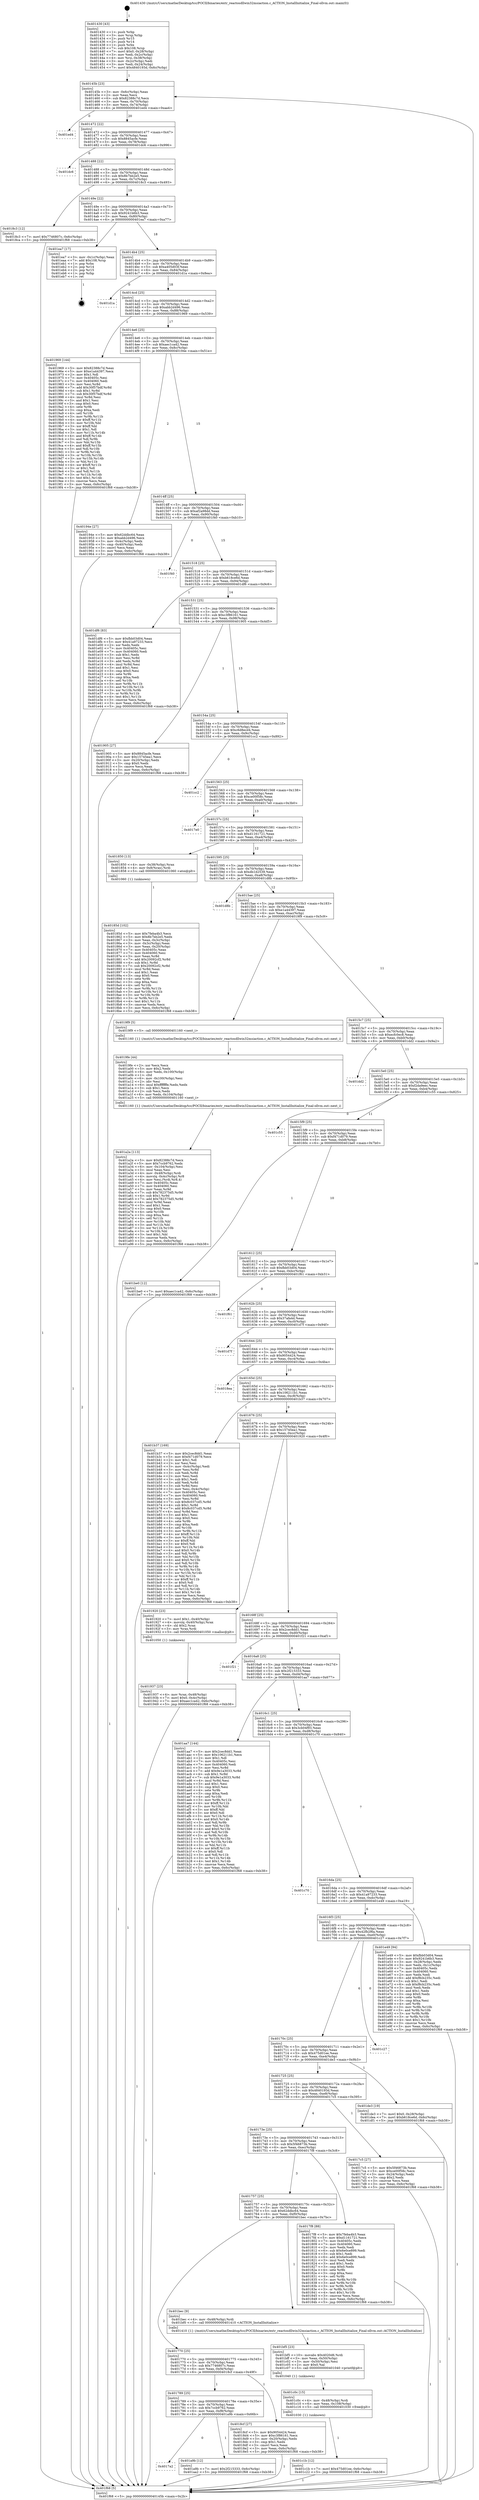 digraph "0x401430" {
  label = "0x401430 (/mnt/c/Users/mathe/Desktop/tcc/POCII/binaries/extr_reactosdllwin32msiaction.c_ACTION_InstallInitialize_Final-ollvm.out::main(0))"
  labelloc = "t"
  node[shape=record]

  Entry [label="",width=0.3,height=0.3,shape=circle,fillcolor=black,style=filled]
  "0x40145b" [label="{
     0x40145b [23]\l
     | [instrs]\l
     &nbsp;&nbsp;0x40145b \<+3\>: mov -0x6c(%rbp),%eax\l
     &nbsp;&nbsp;0x40145e \<+2\>: mov %eax,%ecx\l
     &nbsp;&nbsp;0x401460 \<+6\>: sub $0x82388c7d,%ecx\l
     &nbsp;&nbsp;0x401466 \<+3\>: mov %eax,-0x70(%rbp)\l
     &nbsp;&nbsp;0x401469 \<+3\>: mov %ecx,-0x74(%rbp)\l
     &nbsp;&nbsp;0x40146c \<+6\>: je 0000000000401ed4 \<main+0xaa4\>\l
  }"]
  "0x401ed4" [label="{
     0x401ed4\l
  }", style=dashed]
  "0x401472" [label="{
     0x401472 [22]\l
     | [instrs]\l
     &nbsp;&nbsp;0x401472 \<+5\>: jmp 0000000000401477 \<main+0x47\>\l
     &nbsp;&nbsp;0x401477 \<+3\>: mov -0x70(%rbp),%eax\l
     &nbsp;&nbsp;0x40147a \<+5\>: sub $0x8845acfe,%eax\l
     &nbsp;&nbsp;0x40147f \<+3\>: mov %eax,-0x78(%rbp)\l
     &nbsp;&nbsp;0x401482 \<+6\>: je 0000000000401dc6 \<main+0x996\>\l
  }"]
  Exit [label="",width=0.3,height=0.3,shape=circle,fillcolor=black,style=filled,peripheries=2]
  "0x401dc6" [label="{
     0x401dc6\l
  }", style=dashed]
  "0x401488" [label="{
     0x401488 [22]\l
     | [instrs]\l
     &nbsp;&nbsp;0x401488 \<+5\>: jmp 000000000040148d \<main+0x5d\>\l
     &nbsp;&nbsp;0x40148d \<+3\>: mov -0x70(%rbp),%eax\l
     &nbsp;&nbsp;0x401490 \<+5\>: sub $0x8b7bb2e5,%eax\l
     &nbsp;&nbsp;0x401495 \<+3\>: mov %eax,-0x7c(%rbp)\l
     &nbsp;&nbsp;0x401498 \<+6\>: je 00000000004018c3 \<main+0x493\>\l
  }"]
  "0x401c1b" [label="{
     0x401c1b [12]\l
     | [instrs]\l
     &nbsp;&nbsp;0x401c1b \<+7\>: movl $0x475d01ee,-0x6c(%rbp)\l
     &nbsp;&nbsp;0x401c22 \<+5\>: jmp 0000000000401f68 \<main+0xb38\>\l
  }"]
  "0x4018c3" [label="{
     0x4018c3 [12]\l
     | [instrs]\l
     &nbsp;&nbsp;0x4018c3 \<+7\>: movl $0x7746807c,-0x6c(%rbp)\l
     &nbsp;&nbsp;0x4018ca \<+5\>: jmp 0000000000401f68 \<main+0xb38\>\l
  }"]
  "0x40149e" [label="{
     0x40149e [22]\l
     | [instrs]\l
     &nbsp;&nbsp;0x40149e \<+5\>: jmp 00000000004014a3 \<main+0x73\>\l
     &nbsp;&nbsp;0x4014a3 \<+3\>: mov -0x70(%rbp),%eax\l
     &nbsp;&nbsp;0x4014a6 \<+5\>: sub $0x9241b6b3,%eax\l
     &nbsp;&nbsp;0x4014ab \<+3\>: mov %eax,-0x80(%rbp)\l
     &nbsp;&nbsp;0x4014ae \<+6\>: je 0000000000401ea7 \<main+0xa77\>\l
  }"]
  "0x401c0c" [label="{
     0x401c0c [15]\l
     | [instrs]\l
     &nbsp;&nbsp;0x401c0c \<+4\>: mov -0x48(%rbp),%rdi\l
     &nbsp;&nbsp;0x401c10 \<+6\>: mov %eax,-0x108(%rbp)\l
     &nbsp;&nbsp;0x401c16 \<+5\>: call 0000000000401030 \<free@plt\>\l
     | [calls]\l
     &nbsp;&nbsp;0x401030 \{1\} (unknown)\l
  }"]
  "0x401ea7" [label="{
     0x401ea7 [17]\l
     | [instrs]\l
     &nbsp;&nbsp;0x401ea7 \<+3\>: mov -0x1c(%rbp),%eax\l
     &nbsp;&nbsp;0x401eaa \<+7\>: add $0x108,%rsp\l
     &nbsp;&nbsp;0x401eb1 \<+1\>: pop %rbx\l
     &nbsp;&nbsp;0x401eb2 \<+2\>: pop %r14\l
     &nbsp;&nbsp;0x401eb4 \<+2\>: pop %r15\l
     &nbsp;&nbsp;0x401eb6 \<+1\>: pop %rbp\l
     &nbsp;&nbsp;0x401eb7 \<+1\>: ret\l
  }"]
  "0x4014b4" [label="{
     0x4014b4 [25]\l
     | [instrs]\l
     &nbsp;&nbsp;0x4014b4 \<+5\>: jmp 00000000004014b9 \<main+0x89\>\l
     &nbsp;&nbsp;0x4014b9 \<+3\>: mov -0x70(%rbp),%eax\l
     &nbsp;&nbsp;0x4014bc \<+5\>: sub $0xa405d03f,%eax\l
     &nbsp;&nbsp;0x4014c1 \<+6\>: mov %eax,-0x84(%rbp)\l
     &nbsp;&nbsp;0x4014c7 \<+6\>: je 0000000000401d1a \<main+0x8ea\>\l
  }"]
  "0x401bf5" [label="{
     0x401bf5 [23]\l
     | [instrs]\l
     &nbsp;&nbsp;0x401bf5 \<+10\>: movabs $0x4020d6,%rdi\l
     &nbsp;&nbsp;0x401bff \<+3\>: mov %eax,-0x50(%rbp)\l
     &nbsp;&nbsp;0x401c02 \<+3\>: mov -0x50(%rbp),%esi\l
     &nbsp;&nbsp;0x401c05 \<+2\>: mov $0x0,%al\l
     &nbsp;&nbsp;0x401c07 \<+5\>: call 0000000000401040 \<printf@plt\>\l
     | [calls]\l
     &nbsp;&nbsp;0x401040 \{1\} (unknown)\l
  }"]
  "0x401d1a" [label="{
     0x401d1a\l
  }", style=dashed]
  "0x4014cd" [label="{
     0x4014cd [25]\l
     | [instrs]\l
     &nbsp;&nbsp;0x4014cd \<+5\>: jmp 00000000004014d2 \<main+0xa2\>\l
     &nbsp;&nbsp;0x4014d2 \<+3\>: mov -0x70(%rbp),%eax\l
     &nbsp;&nbsp;0x4014d5 \<+5\>: sub $0xabb2d496,%eax\l
     &nbsp;&nbsp;0x4014da \<+6\>: mov %eax,-0x88(%rbp)\l
     &nbsp;&nbsp;0x4014e0 \<+6\>: je 0000000000401969 \<main+0x539\>\l
  }"]
  "0x4017a2" [label="{
     0x4017a2\l
  }", style=dashed]
  "0x401969" [label="{
     0x401969 [144]\l
     | [instrs]\l
     &nbsp;&nbsp;0x401969 \<+5\>: mov $0x82388c7d,%eax\l
     &nbsp;&nbsp;0x40196e \<+5\>: mov $0xe1a44397,%ecx\l
     &nbsp;&nbsp;0x401973 \<+2\>: mov $0x1,%dl\l
     &nbsp;&nbsp;0x401975 \<+7\>: mov 0x40405c,%esi\l
     &nbsp;&nbsp;0x40197c \<+7\>: mov 0x404060,%edi\l
     &nbsp;&nbsp;0x401983 \<+3\>: mov %esi,%r8d\l
     &nbsp;&nbsp;0x401986 \<+7\>: add $0x30f57bdf,%r8d\l
     &nbsp;&nbsp;0x40198d \<+4\>: sub $0x1,%r8d\l
     &nbsp;&nbsp;0x401991 \<+7\>: sub $0x30f57bdf,%r8d\l
     &nbsp;&nbsp;0x401998 \<+4\>: imul %r8d,%esi\l
     &nbsp;&nbsp;0x40199c \<+3\>: and $0x1,%esi\l
     &nbsp;&nbsp;0x40199f \<+3\>: cmp $0x0,%esi\l
     &nbsp;&nbsp;0x4019a2 \<+4\>: sete %r9b\l
     &nbsp;&nbsp;0x4019a6 \<+3\>: cmp $0xa,%edi\l
     &nbsp;&nbsp;0x4019a9 \<+4\>: setl %r10b\l
     &nbsp;&nbsp;0x4019ad \<+3\>: mov %r9b,%r11b\l
     &nbsp;&nbsp;0x4019b0 \<+4\>: xor $0xff,%r11b\l
     &nbsp;&nbsp;0x4019b4 \<+3\>: mov %r10b,%bl\l
     &nbsp;&nbsp;0x4019b7 \<+3\>: xor $0xff,%bl\l
     &nbsp;&nbsp;0x4019ba \<+3\>: xor $0x1,%dl\l
     &nbsp;&nbsp;0x4019bd \<+3\>: mov %r11b,%r14b\l
     &nbsp;&nbsp;0x4019c0 \<+4\>: and $0xff,%r14b\l
     &nbsp;&nbsp;0x4019c4 \<+3\>: and %dl,%r9b\l
     &nbsp;&nbsp;0x4019c7 \<+3\>: mov %bl,%r15b\l
     &nbsp;&nbsp;0x4019ca \<+4\>: and $0xff,%r15b\l
     &nbsp;&nbsp;0x4019ce \<+3\>: and %dl,%r10b\l
     &nbsp;&nbsp;0x4019d1 \<+3\>: or %r9b,%r14b\l
     &nbsp;&nbsp;0x4019d4 \<+3\>: or %r10b,%r15b\l
     &nbsp;&nbsp;0x4019d7 \<+3\>: xor %r15b,%r14b\l
     &nbsp;&nbsp;0x4019da \<+3\>: or %bl,%r11b\l
     &nbsp;&nbsp;0x4019dd \<+4\>: xor $0xff,%r11b\l
     &nbsp;&nbsp;0x4019e1 \<+3\>: or $0x1,%dl\l
     &nbsp;&nbsp;0x4019e4 \<+3\>: and %dl,%r11b\l
     &nbsp;&nbsp;0x4019e7 \<+3\>: or %r11b,%r14b\l
     &nbsp;&nbsp;0x4019ea \<+4\>: test $0x1,%r14b\l
     &nbsp;&nbsp;0x4019ee \<+3\>: cmovne %ecx,%eax\l
     &nbsp;&nbsp;0x4019f1 \<+3\>: mov %eax,-0x6c(%rbp)\l
     &nbsp;&nbsp;0x4019f4 \<+5\>: jmp 0000000000401f68 \<main+0xb38\>\l
  }"]
  "0x4014e6" [label="{
     0x4014e6 [25]\l
     | [instrs]\l
     &nbsp;&nbsp;0x4014e6 \<+5\>: jmp 00000000004014eb \<main+0xbb\>\l
     &nbsp;&nbsp;0x4014eb \<+3\>: mov -0x70(%rbp),%eax\l
     &nbsp;&nbsp;0x4014ee \<+5\>: sub $0xaec1ca42,%eax\l
     &nbsp;&nbsp;0x4014f3 \<+6\>: mov %eax,-0x8c(%rbp)\l
     &nbsp;&nbsp;0x4014f9 \<+6\>: je 000000000040194e \<main+0x51e\>\l
  }"]
  "0x401a9b" [label="{
     0x401a9b [12]\l
     | [instrs]\l
     &nbsp;&nbsp;0x401a9b \<+7\>: movl $0x2f215333,-0x6c(%rbp)\l
     &nbsp;&nbsp;0x401aa2 \<+5\>: jmp 0000000000401f68 \<main+0xb38\>\l
  }"]
  "0x40194e" [label="{
     0x40194e [27]\l
     | [instrs]\l
     &nbsp;&nbsp;0x40194e \<+5\>: mov $0x62ddbc64,%eax\l
     &nbsp;&nbsp;0x401953 \<+5\>: mov $0xabb2d496,%ecx\l
     &nbsp;&nbsp;0x401958 \<+3\>: mov -0x4c(%rbp),%edx\l
     &nbsp;&nbsp;0x40195b \<+3\>: cmp -0x40(%rbp),%edx\l
     &nbsp;&nbsp;0x40195e \<+3\>: cmovl %ecx,%eax\l
     &nbsp;&nbsp;0x401961 \<+3\>: mov %eax,-0x6c(%rbp)\l
     &nbsp;&nbsp;0x401964 \<+5\>: jmp 0000000000401f68 \<main+0xb38\>\l
  }"]
  "0x4014ff" [label="{
     0x4014ff [25]\l
     | [instrs]\l
     &nbsp;&nbsp;0x4014ff \<+5\>: jmp 0000000000401504 \<main+0xd4\>\l
     &nbsp;&nbsp;0x401504 \<+3\>: mov -0x70(%rbp),%eax\l
     &nbsp;&nbsp;0x401507 \<+5\>: sub $0xaf2a98dd,%eax\l
     &nbsp;&nbsp;0x40150c \<+6\>: mov %eax,-0x90(%rbp)\l
     &nbsp;&nbsp;0x401512 \<+6\>: je 0000000000401f40 \<main+0xb10\>\l
  }"]
  "0x401a2a" [label="{
     0x401a2a [113]\l
     | [instrs]\l
     &nbsp;&nbsp;0x401a2a \<+5\>: mov $0x82388c7d,%ecx\l
     &nbsp;&nbsp;0x401a2f \<+5\>: mov $0x7ccb9762,%edx\l
     &nbsp;&nbsp;0x401a34 \<+6\>: mov -0x104(%rbp),%esi\l
     &nbsp;&nbsp;0x401a3a \<+3\>: imul %eax,%esi\l
     &nbsp;&nbsp;0x401a3d \<+4\>: mov -0x48(%rbp),%rdi\l
     &nbsp;&nbsp;0x401a41 \<+4\>: movslq -0x4c(%rbp),%r8\l
     &nbsp;&nbsp;0x401a45 \<+4\>: mov %esi,(%rdi,%r8,4)\l
     &nbsp;&nbsp;0x401a49 \<+7\>: mov 0x40405c,%eax\l
     &nbsp;&nbsp;0x401a50 \<+7\>: mov 0x404060,%esi\l
     &nbsp;&nbsp;0x401a57 \<+3\>: mov %eax,%r9d\l
     &nbsp;&nbsp;0x401a5a \<+7\>: sub $0x782375d5,%r9d\l
     &nbsp;&nbsp;0x401a61 \<+4\>: sub $0x1,%r9d\l
     &nbsp;&nbsp;0x401a65 \<+7\>: add $0x782375d5,%r9d\l
     &nbsp;&nbsp;0x401a6c \<+4\>: imul %r9d,%eax\l
     &nbsp;&nbsp;0x401a70 \<+3\>: and $0x1,%eax\l
     &nbsp;&nbsp;0x401a73 \<+3\>: cmp $0x0,%eax\l
     &nbsp;&nbsp;0x401a76 \<+4\>: sete %r10b\l
     &nbsp;&nbsp;0x401a7a \<+3\>: cmp $0xa,%esi\l
     &nbsp;&nbsp;0x401a7d \<+4\>: setl %r11b\l
     &nbsp;&nbsp;0x401a81 \<+3\>: mov %r10b,%bl\l
     &nbsp;&nbsp;0x401a84 \<+3\>: and %r11b,%bl\l
     &nbsp;&nbsp;0x401a87 \<+3\>: xor %r11b,%r10b\l
     &nbsp;&nbsp;0x401a8a \<+3\>: or %r10b,%bl\l
     &nbsp;&nbsp;0x401a8d \<+3\>: test $0x1,%bl\l
     &nbsp;&nbsp;0x401a90 \<+3\>: cmovne %edx,%ecx\l
     &nbsp;&nbsp;0x401a93 \<+3\>: mov %ecx,-0x6c(%rbp)\l
     &nbsp;&nbsp;0x401a96 \<+5\>: jmp 0000000000401f68 \<main+0xb38\>\l
  }"]
  "0x401f40" [label="{
     0x401f40\l
  }", style=dashed]
  "0x401518" [label="{
     0x401518 [25]\l
     | [instrs]\l
     &nbsp;&nbsp;0x401518 \<+5\>: jmp 000000000040151d \<main+0xed\>\l
     &nbsp;&nbsp;0x40151d \<+3\>: mov -0x70(%rbp),%eax\l
     &nbsp;&nbsp;0x401520 \<+5\>: sub $0xb618ce6d,%eax\l
     &nbsp;&nbsp;0x401525 \<+6\>: mov %eax,-0x94(%rbp)\l
     &nbsp;&nbsp;0x40152b \<+6\>: je 0000000000401df6 \<main+0x9c6\>\l
  }"]
  "0x4019fe" [label="{
     0x4019fe [44]\l
     | [instrs]\l
     &nbsp;&nbsp;0x4019fe \<+2\>: xor %ecx,%ecx\l
     &nbsp;&nbsp;0x401a00 \<+5\>: mov $0x2,%edx\l
     &nbsp;&nbsp;0x401a05 \<+6\>: mov %edx,-0x100(%rbp)\l
     &nbsp;&nbsp;0x401a0b \<+1\>: cltd\l
     &nbsp;&nbsp;0x401a0c \<+6\>: mov -0x100(%rbp),%esi\l
     &nbsp;&nbsp;0x401a12 \<+2\>: idiv %esi\l
     &nbsp;&nbsp;0x401a14 \<+6\>: imul $0xfffffffe,%edx,%edx\l
     &nbsp;&nbsp;0x401a1a \<+3\>: sub $0x1,%ecx\l
     &nbsp;&nbsp;0x401a1d \<+2\>: sub %ecx,%edx\l
     &nbsp;&nbsp;0x401a1f \<+6\>: mov %edx,-0x104(%rbp)\l
     &nbsp;&nbsp;0x401a25 \<+5\>: call 0000000000401160 \<next_i\>\l
     | [calls]\l
     &nbsp;&nbsp;0x401160 \{1\} (/mnt/c/Users/mathe/Desktop/tcc/POCII/binaries/extr_reactosdllwin32msiaction.c_ACTION_InstallInitialize_Final-ollvm.out::next_i)\l
  }"]
  "0x401df6" [label="{
     0x401df6 [83]\l
     | [instrs]\l
     &nbsp;&nbsp;0x401df6 \<+5\>: mov $0xfbb03d04,%eax\l
     &nbsp;&nbsp;0x401dfb \<+5\>: mov $0x41a97233,%ecx\l
     &nbsp;&nbsp;0x401e00 \<+2\>: xor %edx,%edx\l
     &nbsp;&nbsp;0x401e02 \<+7\>: mov 0x40405c,%esi\l
     &nbsp;&nbsp;0x401e09 \<+7\>: mov 0x404060,%edi\l
     &nbsp;&nbsp;0x401e10 \<+3\>: sub $0x1,%edx\l
     &nbsp;&nbsp;0x401e13 \<+3\>: mov %esi,%r8d\l
     &nbsp;&nbsp;0x401e16 \<+3\>: add %edx,%r8d\l
     &nbsp;&nbsp;0x401e19 \<+4\>: imul %r8d,%esi\l
     &nbsp;&nbsp;0x401e1d \<+3\>: and $0x1,%esi\l
     &nbsp;&nbsp;0x401e20 \<+3\>: cmp $0x0,%esi\l
     &nbsp;&nbsp;0x401e23 \<+4\>: sete %r9b\l
     &nbsp;&nbsp;0x401e27 \<+3\>: cmp $0xa,%edi\l
     &nbsp;&nbsp;0x401e2a \<+4\>: setl %r10b\l
     &nbsp;&nbsp;0x401e2e \<+3\>: mov %r9b,%r11b\l
     &nbsp;&nbsp;0x401e31 \<+3\>: and %r10b,%r11b\l
     &nbsp;&nbsp;0x401e34 \<+3\>: xor %r10b,%r9b\l
     &nbsp;&nbsp;0x401e37 \<+3\>: or %r9b,%r11b\l
     &nbsp;&nbsp;0x401e3a \<+4\>: test $0x1,%r11b\l
     &nbsp;&nbsp;0x401e3e \<+3\>: cmovne %ecx,%eax\l
     &nbsp;&nbsp;0x401e41 \<+3\>: mov %eax,-0x6c(%rbp)\l
     &nbsp;&nbsp;0x401e44 \<+5\>: jmp 0000000000401f68 \<main+0xb38\>\l
  }"]
  "0x401531" [label="{
     0x401531 [25]\l
     | [instrs]\l
     &nbsp;&nbsp;0x401531 \<+5\>: jmp 0000000000401536 \<main+0x106\>\l
     &nbsp;&nbsp;0x401536 \<+3\>: mov -0x70(%rbp),%eax\l
     &nbsp;&nbsp;0x401539 \<+5\>: sub $0xc3f86161,%eax\l
     &nbsp;&nbsp;0x40153e \<+6\>: mov %eax,-0x98(%rbp)\l
     &nbsp;&nbsp;0x401544 \<+6\>: je 0000000000401905 \<main+0x4d5\>\l
  }"]
  "0x401937" [label="{
     0x401937 [23]\l
     | [instrs]\l
     &nbsp;&nbsp;0x401937 \<+4\>: mov %rax,-0x48(%rbp)\l
     &nbsp;&nbsp;0x40193b \<+7\>: movl $0x0,-0x4c(%rbp)\l
     &nbsp;&nbsp;0x401942 \<+7\>: movl $0xaec1ca42,-0x6c(%rbp)\l
     &nbsp;&nbsp;0x401949 \<+5\>: jmp 0000000000401f68 \<main+0xb38\>\l
  }"]
  "0x401905" [label="{
     0x401905 [27]\l
     | [instrs]\l
     &nbsp;&nbsp;0x401905 \<+5\>: mov $0x8845acfe,%eax\l
     &nbsp;&nbsp;0x40190a \<+5\>: mov $0x15745ea1,%ecx\l
     &nbsp;&nbsp;0x40190f \<+3\>: mov -0x20(%rbp),%edx\l
     &nbsp;&nbsp;0x401912 \<+3\>: cmp $0x0,%edx\l
     &nbsp;&nbsp;0x401915 \<+3\>: cmove %ecx,%eax\l
     &nbsp;&nbsp;0x401918 \<+3\>: mov %eax,-0x6c(%rbp)\l
     &nbsp;&nbsp;0x40191b \<+5\>: jmp 0000000000401f68 \<main+0xb38\>\l
  }"]
  "0x40154a" [label="{
     0x40154a [25]\l
     | [instrs]\l
     &nbsp;&nbsp;0x40154a \<+5\>: jmp 000000000040154f \<main+0x11f\>\l
     &nbsp;&nbsp;0x40154f \<+3\>: mov -0x70(%rbp),%eax\l
     &nbsp;&nbsp;0x401552 \<+5\>: sub $0xc6d8ecd4,%eax\l
     &nbsp;&nbsp;0x401557 \<+6\>: mov %eax,-0x9c(%rbp)\l
     &nbsp;&nbsp;0x40155d \<+6\>: je 0000000000401cc2 \<main+0x892\>\l
  }"]
  "0x401789" [label="{
     0x401789 [25]\l
     | [instrs]\l
     &nbsp;&nbsp;0x401789 \<+5\>: jmp 000000000040178e \<main+0x35e\>\l
     &nbsp;&nbsp;0x40178e \<+3\>: mov -0x70(%rbp),%eax\l
     &nbsp;&nbsp;0x401791 \<+5\>: sub $0x7ccb9762,%eax\l
     &nbsp;&nbsp;0x401796 \<+6\>: mov %eax,-0xf8(%rbp)\l
     &nbsp;&nbsp;0x40179c \<+6\>: je 0000000000401a9b \<main+0x66b\>\l
  }"]
  "0x401cc2" [label="{
     0x401cc2\l
  }", style=dashed]
  "0x401563" [label="{
     0x401563 [25]\l
     | [instrs]\l
     &nbsp;&nbsp;0x401563 \<+5\>: jmp 0000000000401568 \<main+0x138\>\l
     &nbsp;&nbsp;0x401568 \<+3\>: mov -0x70(%rbp),%eax\l
     &nbsp;&nbsp;0x40156b \<+5\>: sub $0xce00f58c,%eax\l
     &nbsp;&nbsp;0x401570 \<+6\>: mov %eax,-0xa0(%rbp)\l
     &nbsp;&nbsp;0x401576 \<+6\>: je 00000000004017e0 \<main+0x3b0\>\l
  }"]
  "0x4018cf" [label="{
     0x4018cf [27]\l
     | [instrs]\l
     &nbsp;&nbsp;0x4018cf \<+5\>: mov $0x9054424,%eax\l
     &nbsp;&nbsp;0x4018d4 \<+5\>: mov $0xc3f86161,%ecx\l
     &nbsp;&nbsp;0x4018d9 \<+3\>: mov -0x20(%rbp),%edx\l
     &nbsp;&nbsp;0x4018dc \<+3\>: cmp $0x1,%edx\l
     &nbsp;&nbsp;0x4018df \<+3\>: cmovl %ecx,%eax\l
     &nbsp;&nbsp;0x4018e2 \<+3\>: mov %eax,-0x6c(%rbp)\l
     &nbsp;&nbsp;0x4018e5 \<+5\>: jmp 0000000000401f68 \<main+0xb38\>\l
  }"]
  "0x4017e0" [label="{
     0x4017e0\l
  }", style=dashed]
  "0x40157c" [label="{
     0x40157c [25]\l
     | [instrs]\l
     &nbsp;&nbsp;0x40157c \<+5\>: jmp 0000000000401581 \<main+0x151\>\l
     &nbsp;&nbsp;0x401581 \<+3\>: mov -0x70(%rbp),%eax\l
     &nbsp;&nbsp;0x401584 \<+5\>: sub $0xd1161721,%eax\l
     &nbsp;&nbsp;0x401589 \<+6\>: mov %eax,-0xa4(%rbp)\l
     &nbsp;&nbsp;0x40158f \<+6\>: je 0000000000401850 \<main+0x420\>\l
  }"]
  "0x401770" [label="{
     0x401770 [25]\l
     | [instrs]\l
     &nbsp;&nbsp;0x401770 \<+5\>: jmp 0000000000401775 \<main+0x345\>\l
     &nbsp;&nbsp;0x401775 \<+3\>: mov -0x70(%rbp),%eax\l
     &nbsp;&nbsp;0x401778 \<+5\>: sub $0x7746807c,%eax\l
     &nbsp;&nbsp;0x40177d \<+6\>: mov %eax,-0xf4(%rbp)\l
     &nbsp;&nbsp;0x401783 \<+6\>: je 00000000004018cf \<main+0x49f\>\l
  }"]
  "0x401850" [label="{
     0x401850 [13]\l
     | [instrs]\l
     &nbsp;&nbsp;0x401850 \<+4\>: mov -0x38(%rbp),%rax\l
     &nbsp;&nbsp;0x401854 \<+4\>: mov 0x8(%rax),%rdi\l
     &nbsp;&nbsp;0x401858 \<+5\>: call 0000000000401060 \<atoi@plt\>\l
     | [calls]\l
     &nbsp;&nbsp;0x401060 \{1\} (unknown)\l
  }"]
  "0x401595" [label="{
     0x401595 [25]\l
     | [instrs]\l
     &nbsp;&nbsp;0x401595 \<+5\>: jmp 000000000040159a \<main+0x16a\>\l
     &nbsp;&nbsp;0x40159a \<+3\>: mov -0x70(%rbp),%eax\l
     &nbsp;&nbsp;0x40159d \<+5\>: sub $0xdb1d2539,%eax\l
     &nbsp;&nbsp;0x4015a2 \<+6\>: mov %eax,-0xa8(%rbp)\l
     &nbsp;&nbsp;0x4015a8 \<+6\>: je 0000000000401d8b \<main+0x95b\>\l
  }"]
  "0x401bec" [label="{
     0x401bec [9]\l
     | [instrs]\l
     &nbsp;&nbsp;0x401bec \<+4\>: mov -0x48(%rbp),%rdi\l
     &nbsp;&nbsp;0x401bf0 \<+5\>: call 0000000000401410 \<ACTION_InstallInitialize\>\l
     | [calls]\l
     &nbsp;&nbsp;0x401410 \{1\} (/mnt/c/Users/mathe/Desktop/tcc/POCII/binaries/extr_reactosdllwin32msiaction.c_ACTION_InstallInitialize_Final-ollvm.out::ACTION_InstallInitialize)\l
  }"]
  "0x401d8b" [label="{
     0x401d8b\l
  }", style=dashed]
  "0x4015ae" [label="{
     0x4015ae [25]\l
     | [instrs]\l
     &nbsp;&nbsp;0x4015ae \<+5\>: jmp 00000000004015b3 \<main+0x183\>\l
     &nbsp;&nbsp;0x4015b3 \<+3\>: mov -0x70(%rbp),%eax\l
     &nbsp;&nbsp;0x4015b6 \<+5\>: sub $0xe1a44397,%eax\l
     &nbsp;&nbsp;0x4015bb \<+6\>: mov %eax,-0xac(%rbp)\l
     &nbsp;&nbsp;0x4015c1 \<+6\>: je 00000000004019f9 \<main+0x5c9\>\l
  }"]
  "0x40185d" [label="{
     0x40185d [102]\l
     | [instrs]\l
     &nbsp;&nbsp;0x40185d \<+5\>: mov $0x7feba4b3,%ecx\l
     &nbsp;&nbsp;0x401862 \<+5\>: mov $0x8b7bb2e5,%edx\l
     &nbsp;&nbsp;0x401867 \<+3\>: mov %eax,-0x3c(%rbp)\l
     &nbsp;&nbsp;0x40186a \<+3\>: mov -0x3c(%rbp),%eax\l
     &nbsp;&nbsp;0x40186d \<+3\>: mov %eax,-0x20(%rbp)\l
     &nbsp;&nbsp;0x401870 \<+7\>: mov 0x40405c,%eax\l
     &nbsp;&nbsp;0x401877 \<+7\>: mov 0x404060,%esi\l
     &nbsp;&nbsp;0x40187e \<+3\>: mov %eax,%r8d\l
     &nbsp;&nbsp;0x401881 \<+7\>: add $0x20092cf2,%r8d\l
     &nbsp;&nbsp;0x401888 \<+4\>: sub $0x1,%r8d\l
     &nbsp;&nbsp;0x40188c \<+7\>: sub $0x20092cf2,%r8d\l
     &nbsp;&nbsp;0x401893 \<+4\>: imul %r8d,%eax\l
     &nbsp;&nbsp;0x401897 \<+3\>: and $0x1,%eax\l
     &nbsp;&nbsp;0x40189a \<+3\>: cmp $0x0,%eax\l
     &nbsp;&nbsp;0x40189d \<+4\>: sete %r9b\l
     &nbsp;&nbsp;0x4018a1 \<+3\>: cmp $0xa,%esi\l
     &nbsp;&nbsp;0x4018a4 \<+4\>: setl %r10b\l
     &nbsp;&nbsp;0x4018a8 \<+3\>: mov %r9b,%r11b\l
     &nbsp;&nbsp;0x4018ab \<+3\>: and %r10b,%r11b\l
     &nbsp;&nbsp;0x4018ae \<+3\>: xor %r10b,%r9b\l
     &nbsp;&nbsp;0x4018b1 \<+3\>: or %r9b,%r11b\l
     &nbsp;&nbsp;0x4018b4 \<+4\>: test $0x1,%r11b\l
     &nbsp;&nbsp;0x4018b8 \<+3\>: cmovne %edx,%ecx\l
     &nbsp;&nbsp;0x4018bb \<+3\>: mov %ecx,-0x6c(%rbp)\l
     &nbsp;&nbsp;0x4018be \<+5\>: jmp 0000000000401f68 \<main+0xb38\>\l
  }"]
  "0x4019f9" [label="{
     0x4019f9 [5]\l
     | [instrs]\l
     &nbsp;&nbsp;0x4019f9 \<+5\>: call 0000000000401160 \<next_i\>\l
     | [calls]\l
     &nbsp;&nbsp;0x401160 \{1\} (/mnt/c/Users/mathe/Desktop/tcc/POCII/binaries/extr_reactosdllwin32msiaction.c_ACTION_InstallInitialize_Final-ollvm.out::next_i)\l
  }"]
  "0x4015c7" [label="{
     0x4015c7 [25]\l
     | [instrs]\l
     &nbsp;&nbsp;0x4015c7 \<+5\>: jmp 00000000004015cc \<main+0x19c\>\l
     &nbsp;&nbsp;0x4015cc \<+3\>: mov -0x70(%rbp),%eax\l
     &nbsp;&nbsp;0x4015cf \<+5\>: sub $0xecfc0ec8,%eax\l
     &nbsp;&nbsp;0x4015d4 \<+6\>: mov %eax,-0xb0(%rbp)\l
     &nbsp;&nbsp;0x4015da \<+6\>: je 0000000000401dd2 \<main+0x9a2\>\l
  }"]
  "0x401757" [label="{
     0x401757 [25]\l
     | [instrs]\l
     &nbsp;&nbsp;0x401757 \<+5\>: jmp 000000000040175c \<main+0x32c\>\l
     &nbsp;&nbsp;0x40175c \<+3\>: mov -0x70(%rbp),%eax\l
     &nbsp;&nbsp;0x40175f \<+5\>: sub $0x62ddbc64,%eax\l
     &nbsp;&nbsp;0x401764 \<+6\>: mov %eax,-0xf0(%rbp)\l
     &nbsp;&nbsp;0x40176a \<+6\>: je 0000000000401bec \<main+0x7bc\>\l
  }"]
  "0x401dd2" [label="{
     0x401dd2\l
  }", style=dashed]
  "0x4015e0" [label="{
     0x4015e0 [25]\l
     | [instrs]\l
     &nbsp;&nbsp;0x4015e0 \<+5\>: jmp 00000000004015e5 \<main+0x1b5\>\l
     &nbsp;&nbsp;0x4015e5 \<+3\>: mov -0x70(%rbp),%eax\l
     &nbsp;&nbsp;0x4015e8 \<+5\>: sub $0xf2da9eec,%eax\l
     &nbsp;&nbsp;0x4015ed \<+6\>: mov %eax,-0xb4(%rbp)\l
     &nbsp;&nbsp;0x4015f3 \<+6\>: je 0000000000401c55 \<main+0x825\>\l
  }"]
  "0x4017f8" [label="{
     0x4017f8 [88]\l
     | [instrs]\l
     &nbsp;&nbsp;0x4017f8 \<+5\>: mov $0x7feba4b3,%eax\l
     &nbsp;&nbsp;0x4017fd \<+5\>: mov $0xd1161721,%ecx\l
     &nbsp;&nbsp;0x401802 \<+7\>: mov 0x40405c,%edx\l
     &nbsp;&nbsp;0x401809 \<+7\>: mov 0x404060,%esi\l
     &nbsp;&nbsp;0x401810 \<+2\>: mov %edx,%edi\l
     &nbsp;&nbsp;0x401812 \<+6\>: sub $0x6e0ce899,%edi\l
     &nbsp;&nbsp;0x401818 \<+3\>: sub $0x1,%edi\l
     &nbsp;&nbsp;0x40181b \<+6\>: add $0x6e0ce899,%edi\l
     &nbsp;&nbsp;0x401821 \<+3\>: imul %edi,%edx\l
     &nbsp;&nbsp;0x401824 \<+3\>: and $0x1,%edx\l
     &nbsp;&nbsp;0x401827 \<+3\>: cmp $0x0,%edx\l
     &nbsp;&nbsp;0x40182a \<+4\>: sete %r8b\l
     &nbsp;&nbsp;0x40182e \<+3\>: cmp $0xa,%esi\l
     &nbsp;&nbsp;0x401831 \<+4\>: setl %r9b\l
     &nbsp;&nbsp;0x401835 \<+3\>: mov %r8b,%r10b\l
     &nbsp;&nbsp;0x401838 \<+3\>: and %r9b,%r10b\l
     &nbsp;&nbsp;0x40183b \<+3\>: xor %r9b,%r8b\l
     &nbsp;&nbsp;0x40183e \<+3\>: or %r8b,%r10b\l
     &nbsp;&nbsp;0x401841 \<+4\>: test $0x1,%r10b\l
     &nbsp;&nbsp;0x401845 \<+3\>: cmovne %ecx,%eax\l
     &nbsp;&nbsp;0x401848 \<+3\>: mov %eax,-0x6c(%rbp)\l
     &nbsp;&nbsp;0x40184b \<+5\>: jmp 0000000000401f68 \<main+0xb38\>\l
  }"]
  "0x401c55" [label="{
     0x401c55\l
  }", style=dashed]
  "0x4015f9" [label="{
     0x4015f9 [25]\l
     | [instrs]\l
     &nbsp;&nbsp;0x4015f9 \<+5\>: jmp 00000000004015fe \<main+0x1ce\>\l
     &nbsp;&nbsp;0x4015fe \<+3\>: mov -0x70(%rbp),%eax\l
     &nbsp;&nbsp;0x401601 \<+5\>: sub $0xf471d079,%eax\l
     &nbsp;&nbsp;0x401606 \<+6\>: mov %eax,-0xb8(%rbp)\l
     &nbsp;&nbsp;0x40160c \<+6\>: je 0000000000401be0 \<main+0x7b0\>\l
  }"]
  "0x401430" [label="{
     0x401430 [43]\l
     | [instrs]\l
     &nbsp;&nbsp;0x401430 \<+1\>: push %rbp\l
     &nbsp;&nbsp;0x401431 \<+3\>: mov %rsp,%rbp\l
     &nbsp;&nbsp;0x401434 \<+2\>: push %r15\l
     &nbsp;&nbsp;0x401436 \<+2\>: push %r14\l
     &nbsp;&nbsp;0x401438 \<+1\>: push %rbx\l
     &nbsp;&nbsp;0x401439 \<+7\>: sub $0x108,%rsp\l
     &nbsp;&nbsp;0x401440 \<+7\>: movl $0x0,-0x28(%rbp)\l
     &nbsp;&nbsp;0x401447 \<+3\>: mov %edi,-0x2c(%rbp)\l
     &nbsp;&nbsp;0x40144a \<+4\>: mov %rsi,-0x38(%rbp)\l
     &nbsp;&nbsp;0x40144e \<+3\>: mov -0x2c(%rbp),%edi\l
     &nbsp;&nbsp;0x401451 \<+3\>: mov %edi,-0x24(%rbp)\l
     &nbsp;&nbsp;0x401454 \<+7\>: movl $0x4840193d,-0x6c(%rbp)\l
  }"]
  "0x401be0" [label="{
     0x401be0 [12]\l
     | [instrs]\l
     &nbsp;&nbsp;0x401be0 \<+7\>: movl $0xaec1ca42,-0x6c(%rbp)\l
     &nbsp;&nbsp;0x401be7 \<+5\>: jmp 0000000000401f68 \<main+0xb38\>\l
  }"]
  "0x401612" [label="{
     0x401612 [25]\l
     | [instrs]\l
     &nbsp;&nbsp;0x401612 \<+5\>: jmp 0000000000401617 \<main+0x1e7\>\l
     &nbsp;&nbsp;0x401617 \<+3\>: mov -0x70(%rbp),%eax\l
     &nbsp;&nbsp;0x40161a \<+5\>: sub $0xfbb03d04,%eax\l
     &nbsp;&nbsp;0x40161f \<+6\>: mov %eax,-0xbc(%rbp)\l
     &nbsp;&nbsp;0x401625 \<+6\>: je 0000000000401f61 \<main+0xb31\>\l
  }"]
  "0x401f68" [label="{
     0x401f68 [5]\l
     | [instrs]\l
     &nbsp;&nbsp;0x401f68 \<+5\>: jmp 000000000040145b \<main+0x2b\>\l
  }"]
  "0x401f61" [label="{
     0x401f61\l
  }", style=dashed]
  "0x40162b" [label="{
     0x40162b [25]\l
     | [instrs]\l
     &nbsp;&nbsp;0x40162b \<+5\>: jmp 0000000000401630 \<main+0x200\>\l
     &nbsp;&nbsp;0x401630 \<+3\>: mov -0x70(%rbp),%eax\l
     &nbsp;&nbsp;0x401633 \<+5\>: sub $0x37afa4d,%eax\l
     &nbsp;&nbsp;0x401638 \<+6\>: mov %eax,-0xc0(%rbp)\l
     &nbsp;&nbsp;0x40163e \<+6\>: je 0000000000401d7f \<main+0x94f\>\l
  }"]
  "0x40173e" [label="{
     0x40173e [25]\l
     | [instrs]\l
     &nbsp;&nbsp;0x40173e \<+5\>: jmp 0000000000401743 \<main+0x313\>\l
     &nbsp;&nbsp;0x401743 \<+3\>: mov -0x70(%rbp),%eax\l
     &nbsp;&nbsp;0x401746 \<+5\>: sub $0x5f46873b,%eax\l
     &nbsp;&nbsp;0x40174b \<+6\>: mov %eax,-0xec(%rbp)\l
     &nbsp;&nbsp;0x401751 \<+6\>: je 00000000004017f8 \<main+0x3c8\>\l
  }"]
  "0x401d7f" [label="{
     0x401d7f\l
  }", style=dashed]
  "0x401644" [label="{
     0x401644 [25]\l
     | [instrs]\l
     &nbsp;&nbsp;0x401644 \<+5\>: jmp 0000000000401649 \<main+0x219\>\l
     &nbsp;&nbsp;0x401649 \<+3\>: mov -0x70(%rbp),%eax\l
     &nbsp;&nbsp;0x40164c \<+5\>: sub $0x9054424,%eax\l
     &nbsp;&nbsp;0x401651 \<+6\>: mov %eax,-0xc4(%rbp)\l
     &nbsp;&nbsp;0x401657 \<+6\>: je 00000000004018ea \<main+0x4ba\>\l
  }"]
  "0x4017c5" [label="{
     0x4017c5 [27]\l
     | [instrs]\l
     &nbsp;&nbsp;0x4017c5 \<+5\>: mov $0x5f46873b,%eax\l
     &nbsp;&nbsp;0x4017ca \<+5\>: mov $0xce00f58c,%ecx\l
     &nbsp;&nbsp;0x4017cf \<+3\>: mov -0x24(%rbp),%edx\l
     &nbsp;&nbsp;0x4017d2 \<+3\>: cmp $0x2,%edx\l
     &nbsp;&nbsp;0x4017d5 \<+3\>: cmovne %ecx,%eax\l
     &nbsp;&nbsp;0x4017d8 \<+3\>: mov %eax,-0x6c(%rbp)\l
     &nbsp;&nbsp;0x4017db \<+5\>: jmp 0000000000401f68 \<main+0xb38\>\l
  }"]
  "0x4018ea" [label="{
     0x4018ea\l
  }", style=dashed]
  "0x40165d" [label="{
     0x40165d [25]\l
     | [instrs]\l
     &nbsp;&nbsp;0x40165d \<+5\>: jmp 0000000000401662 \<main+0x232\>\l
     &nbsp;&nbsp;0x401662 \<+3\>: mov -0x70(%rbp),%eax\l
     &nbsp;&nbsp;0x401665 \<+5\>: sub $0x106211b1,%eax\l
     &nbsp;&nbsp;0x40166a \<+6\>: mov %eax,-0xc8(%rbp)\l
     &nbsp;&nbsp;0x401670 \<+6\>: je 0000000000401b37 \<main+0x707\>\l
  }"]
  "0x401725" [label="{
     0x401725 [25]\l
     | [instrs]\l
     &nbsp;&nbsp;0x401725 \<+5\>: jmp 000000000040172a \<main+0x2fa\>\l
     &nbsp;&nbsp;0x40172a \<+3\>: mov -0x70(%rbp),%eax\l
     &nbsp;&nbsp;0x40172d \<+5\>: sub $0x4840193d,%eax\l
     &nbsp;&nbsp;0x401732 \<+6\>: mov %eax,-0xe8(%rbp)\l
     &nbsp;&nbsp;0x401738 \<+6\>: je 00000000004017c5 \<main+0x395\>\l
  }"]
  "0x401b37" [label="{
     0x401b37 [169]\l
     | [instrs]\l
     &nbsp;&nbsp;0x401b37 \<+5\>: mov $0x2cec8dd1,%eax\l
     &nbsp;&nbsp;0x401b3c \<+5\>: mov $0xf471d079,%ecx\l
     &nbsp;&nbsp;0x401b41 \<+2\>: mov $0x1,%dl\l
     &nbsp;&nbsp;0x401b43 \<+2\>: xor %esi,%esi\l
     &nbsp;&nbsp;0x401b45 \<+3\>: mov -0x4c(%rbp),%edi\l
     &nbsp;&nbsp;0x401b48 \<+3\>: mov %esi,%r8d\l
     &nbsp;&nbsp;0x401b4b \<+3\>: sub %edi,%r8d\l
     &nbsp;&nbsp;0x401b4e \<+2\>: mov %esi,%edi\l
     &nbsp;&nbsp;0x401b50 \<+3\>: sub $0x1,%edi\l
     &nbsp;&nbsp;0x401b53 \<+3\>: add %edi,%r8d\l
     &nbsp;&nbsp;0x401b56 \<+3\>: sub %r8d,%esi\l
     &nbsp;&nbsp;0x401b59 \<+3\>: mov %esi,-0x4c(%rbp)\l
     &nbsp;&nbsp;0x401b5c \<+7\>: mov 0x40405c,%esi\l
     &nbsp;&nbsp;0x401b63 \<+7\>: mov 0x404060,%edi\l
     &nbsp;&nbsp;0x401b6a \<+3\>: mov %esi,%r8d\l
     &nbsp;&nbsp;0x401b6d \<+7\>: sub $0x8c037cd5,%r8d\l
     &nbsp;&nbsp;0x401b74 \<+4\>: sub $0x1,%r8d\l
     &nbsp;&nbsp;0x401b78 \<+7\>: add $0x8c037cd5,%r8d\l
     &nbsp;&nbsp;0x401b7f \<+4\>: imul %r8d,%esi\l
     &nbsp;&nbsp;0x401b83 \<+3\>: and $0x1,%esi\l
     &nbsp;&nbsp;0x401b86 \<+3\>: cmp $0x0,%esi\l
     &nbsp;&nbsp;0x401b89 \<+4\>: sete %r9b\l
     &nbsp;&nbsp;0x401b8d \<+3\>: cmp $0xa,%edi\l
     &nbsp;&nbsp;0x401b90 \<+4\>: setl %r10b\l
     &nbsp;&nbsp;0x401b94 \<+3\>: mov %r9b,%r11b\l
     &nbsp;&nbsp;0x401b97 \<+4\>: xor $0xff,%r11b\l
     &nbsp;&nbsp;0x401b9b \<+3\>: mov %r10b,%bl\l
     &nbsp;&nbsp;0x401b9e \<+3\>: xor $0xff,%bl\l
     &nbsp;&nbsp;0x401ba1 \<+3\>: xor $0x0,%dl\l
     &nbsp;&nbsp;0x401ba4 \<+3\>: mov %r11b,%r14b\l
     &nbsp;&nbsp;0x401ba7 \<+4\>: and $0x0,%r14b\l
     &nbsp;&nbsp;0x401bab \<+3\>: and %dl,%r9b\l
     &nbsp;&nbsp;0x401bae \<+3\>: mov %bl,%r15b\l
     &nbsp;&nbsp;0x401bb1 \<+4\>: and $0x0,%r15b\l
     &nbsp;&nbsp;0x401bb5 \<+3\>: and %dl,%r10b\l
     &nbsp;&nbsp;0x401bb8 \<+3\>: or %r9b,%r14b\l
     &nbsp;&nbsp;0x401bbb \<+3\>: or %r10b,%r15b\l
     &nbsp;&nbsp;0x401bbe \<+3\>: xor %r15b,%r14b\l
     &nbsp;&nbsp;0x401bc1 \<+3\>: or %bl,%r11b\l
     &nbsp;&nbsp;0x401bc4 \<+4\>: xor $0xff,%r11b\l
     &nbsp;&nbsp;0x401bc8 \<+3\>: or $0x0,%dl\l
     &nbsp;&nbsp;0x401bcb \<+3\>: and %dl,%r11b\l
     &nbsp;&nbsp;0x401bce \<+3\>: or %r11b,%r14b\l
     &nbsp;&nbsp;0x401bd1 \<+4\>: test $0x1,%r14b\l
     &nbsp;&nbsp;0x401bd5 \<+3\>: cmovne %ecx,%eax\l
     &nbsp;&nbsp;0x401bd8 \<+3\>: mov %eax,-0x6c(%rbp)\l
     &nbsp;&nbsp;0x401bdb \<+5\>: jmp 0000000000401f68 \<main+0xb38\>\l
  }"]
  "0x401676" [label="{
     0x401676 [25]\l
     | [instrs]\l
     &nbsp;&nbsp;0x401676 \<+5\>: jmp 000000000040167b \<main+0x24b\>\l
     &nbsp;&nbsp;0x40167b \<+3\>: mov -0x70(%rbp),%eax\l
     &nbsp;&nbsp;0x40167e \<+5\>: sub $0x15745ea1,%eax\l
     &nbsp;&nbsp;0x401683 \<+6\>: mov %eax,-0xcc(%rbp)\l
     &nbsp;&nbsp;0x401689 \<+6\>: je 0000000000401920 \<main+0x4f0\>\l
  }"]
  "0x401de3" [label="{
     0x401de3 [19]\l
     | [instrs]\l
     &nbsp;&nbsp;0x401de3 \<+7\>: movl $0x0,-0x28(%rbp)\l
     &nbsp;&nbsp;0x401dea \<+7\>: movl $0xb618ce6d,-0x6c(%rbp)\l
     &nbsp;&nbsp;0x401df1 \<+5\>: jmp 0000000000401f68 \<main+0xb38\>\l
  }"]
  "0x401920" [label="{
     0x401920 [23]\l
     | [instrs]\l
     &nbsp;&nbsp;0x401920 \<+7\>: movl $0x1,-0x40(%rbp)\l
     &nbsp;&nbsp;0x401927 \<+4\>: movslq -0x40(%rbp),%rax\l
     &nbsp;&nbsp;0x40192b \<+4\>: shl $0x2,%rax\l
     &nbsp;&nbsp;0x40192f \<+3\>: mov %rax,%rdi\l
     &nbsp;&nbsp;0x401932 \<+5\>: call 0000000000401050 \<malloc@plt\>\l
     | [calls]\l
     &nbsp;&nbsp;0x401050 \{1\} (unknown)\l
  }"]
  "0x40168f" [label="{
     0x40168f [25]\l
     | [instrs]\l
     &nbsp;&nbsp;0x40168f \<+5\>: jmp 0000000000401694 \<main+0x264\>\l
     &nbsp;&nbsp;0x401694 \<+3\>: mov -0x70(%rbp),%eax\l
     &nbsp;&nbsp;0x401697 \<+5\>: sub $0x2cec8dd1,%eax\l
     &nbsp;&nbsp;0x40169c \<+6\>: mov %eax,-0xd0(%rbp)\l
     &nbsp;&nbsp;0x4016a2 \<+6\>: je 0000000000401f21 \<main+0xaf1\>\l
  }"]
  "0x40170c" [label="{
     0x40170c [25]\l
     | [instrs]\l
     &nbsp;&nbsp;0x40170c \<+5\>: jmp 0000000000401711 \<main+0x2e1\>\l
     &nbsp;&nbsp;0x401711 \<+3\>: mov -0x70(%rbp),%eax\l
     &nbsp;&nbsp;0x401714 \<+5\>: sub $0x475d01ee,%eax\l
     &nbsp;&nbsp;0x401719 \<+6\>: mov %eax,-0xe4(%rbp)\l
     &nbsp;&nbsp;0x40171f \<+6\>: je 0000000000401de3 \<main+0x9b3\>\l
  }"]
  "0x401f21" [label="{
     0x401f21\l
  }", style=dashed]
  "0x4016a8" [label="{
     0x4016a8 [25]\l
     | [instrs]\l
     &nbsp;&nbsp;0x4016a8 \<+5\>: jmp 00000000004016ad \<main+0x27d\>\l
     &nbsp;&nbsp;0x4016ad \<+3\>: mov -0x70(%rbp),%eax\l
     &nbsp;&nbsp;0x4016b0 \<+5\>: sub $0x2f215333,%eax\l
     &nbsp;&nbsp;0x4016b5 \<+6\>: mov %eax,-0xd4(%rbp)\l
     &nbsp;&nbsp;0x4016bb \<+6\>: je 0000000000401aa7 \<main+0x677\>\l
  }"]
  "0x401c27" [label="{
     0x401c27\l
  }", style=dashed]
  "0x401aa7" [label="{
     0x401aa7 [144]\l
     | [instrs]\l
     &nbsp;&nbsp;0x401aa7 \<+5\>: mov $0x2cec8dd1,%eax\l
     &nbsp;&nbsp;0x401aac \<+5\>: mov $0x106211b1,%ecx\l
     &nbsp;&nbsp;0x401ab1 \<+2\>: mov $0x1,%dl\l
     &nbsp;&nbsp;0x401ab3 \<+7\>: mov 0x40405c,%esi\l
     &nbsp;&nbsp;0x401aba \<+7\>: mov 0x404060,%edi\l
     &nbsp;&nbsp;0x401ac1 \<+3\>: mov %esi,%r8d\l
     &nbsp;&nbsp;0x401ac4 \<+7\>: add $0x9e1a3033,%r8d\l
     &nbsp;&nbsp;0x401acb \<+4\>: sub $0x1,%r8d\l
     &nbsp;&nbsp;0x401acf \<+7\>: sub $0x9e1a3033,%r8d\l
     &nbsp;&nbsp;0x401ad6 \<+4\>: imul %r8d,%esi\l
     &nbsp;&nbsp;0x401ada \<+3\>: and $0x1,%esi\l
     &nbsp;&nbsp;0x401add \<+3\>: cmp $0x0,%esi\l
     &nbsp;&nbsp;0x401ae0 \<+4\>: sete %r9b\l
     &nbsp;&nbsp;0x401ae4 \<+3\>: cmp $0xa,%edi\l
     &nbsp;&nbsp;0x401ae7 \<+4\>: setl %r10b\l
     &nbsp;&nbsp;0x401aeb \<+3\>: mov %r9b,%r11b\l
     &nbsp;&nbsp;0x401aee \<+4\>: xor $0xff,%r11b\l
     &nbsp;&nbsp;0x401af2 \<+3\>: mov %r10b,%bl\l
     &nbsp;&nbsp;0x401af5 \<+3\>: xor $0xff,%bl\l
     &nbsp;&nbsp;0x401af8 \<+3\>: xor $0x0,%dl\l
     &nbsp;&nbsp;0x401afb \<+3\>: mov %r11b,%r14b\l
     &nbsp;&nbsp;0x401afe \<+4\>: and $0x0,%r14b\l
     &nbsp;&nbsp;0x401b02 \<+3\>: and %dl,%r9b\l
     &nbsp;&nbsp;0x401b05 \<+3\>: mov %bl,%r15b\l
     &nbsp;&nbsp;0x401b08 \<+4\>: and $0x0,%r15b\l
     &nbsp;&nbsp;0x401b0c \<+3\>: and %dl,%r10b\l
     &nbsp;&nbsp;0x401b0f \<+3\>: or %r9b,%r14b\l
     &nbsp;&nbsp;0x401b12 \<+3\>: or %r10b,%r15b\l
     &nbsp;&nbsp;0x401b15 \<+3\>: xor %r15b,%r14b\l
     &nbsp;&nbsp;0x401b18 \<+3\>: or %bl,%r11b\l
     &nbsp;&nbsp;0x401b1b \<+4\>: xor $0xff,%r11b\l
     &nbsp;&nbsp;0x401b1f \<+3\>: or $0x0,%dl\l
     &nbsp;&nbsp;0x401b22 \<+3\>: and %dl,%r11b\l
     &nbsp;&nbsp;0x401b25 \<+3\>: or %r11b,%r14b\l
     &nbsp;&nbsp;0x401b28 \<+4\>: test $0x1,%r14b\l
     &nbsp;&nbsp;0x401b2c \<+3\>: cmovne %ecx,%eax\l
     &nbsp;&nbsp;0x401b2f \<+3\>: mov %eax,-0x6c(%rbp)\l
     &nbsp;&nbsp;0x401b32 \<+5\>: jmp 0000000000401f68 \<main+0xb38\>\l
  }"]
  "0x4016c1" [label="{
     0x4016c1 [25]\l
     | [instrs]\l
     &nbsp;&nbsp;0x4016c1 \<+5\>: jmp 00000000004016c6 \<main+0x296\>\l
     &nbsp;&nbsp;0x4016c6 \<+3\>: mov -0x70(%rbp),%eax\l
     &nbsp;&nbsp;0x4016c9 \<+5\>: sub $0x3cb04f93,%eax\l
     &nbsp;&nbsp;0x4016ce \<+6\>: mov %eax,-0xd8(%rbp)\l
     &nbsp;&nbsp;0x4016d4 \<+6\>: je 0000000000401c70 \<main+0x840\>\l
  }"]
  "0x4016f3" [label="{
     0x4016f3 [25]\l
     | [instrs]\l
     &nbsp;&nbsp;0x4016f3 \<+5\>: jmp 00000000004016f8 \<main+0x2c8\>\l
     &nbsp;&nbsp;0x4016f8 \<+3\>: mov -0x70(%rbp),%eax\l
     &nbsp;&nbsp;0x4016fb \<+5\>: sub $0x42fb2f6a,%eax\l
     &nbsp;&nbsp;0x401700 \<+6\>: mov %eax,-0xe0(%rbp)\l
     &nbsp;&nbsp;0x401706 \<+6\>: je 0000000000401c27 \<main+0x7f7\>\l
  }"]
  "0x401c70" [label="{
     0x401c70\l
  }", style=dashed]
  "0x4016da" [label="{
     0x4016da [25]\l
     | [instrs]\l
     &nbsp;&nbsp;0x4016da \<+5\>: jmp 00000000004016df \<main+0x2af\>\l
     &nbsp;&nbsp;0x4016df \<+3\>: mov -0x70(%rbp),%eax\l
     &nbsp;&nbsp;0x4016e2 \<+5\>: sub $0x41a97233,%eax\l
     &nbsp;&nbsp;0x4016e7 \<+6\>: mov %eax,-0xdc(%rbp)\l
     &nbsp;&nbsp;0x4016ed \<+6\>: je 0000000000401e49 \<main+0xa19\>\l
  }"]
  "0x401e49" [label="{
     0x401e49 [94]\l
     | [instrs]\l
     &nbsp;&nbsp;0x401e49 \<+5\>: mov $0xfbb03d04,%eax\l
     &nbsp;&nbsp;0x401e4e \<+5\>: mov $0x9241b6b3,%ecx\l
     &nbsp;&nbsp;0x401e53 \<+3\>: mov -0x28(%rbp),%edx\l
     &nbsp;&nbsp;0x401e56 \<+3\>: mov %edx,-0x1c(%rbp)\l
     &nbsp;&nbsp;0x401e59 \<+7\>: mov 0x40405c,%edx\l
     &nbsp;&nbsp;0x401e60 \<+7\>: mov 0x404060,%esi\l
     &nbsp;&nbsp;0x401e67 \<+2\>: mov %edx,%edi\l
     &nbsp;&nbsp;0x401e69 \<+6\>: add $0xf8cb235c,%edi\l
     &nbsp;&nbsp;0x401e6f \<+3\>: sub $0x1,%edi\l
     &nbsp;&nbsp;0x401e72 \<+6\>: sub $0xf8cb235c,%edi\l
     &nbsp;&nbsp;0x401e78 \<+3\>: imul %edi,%edx\l
     &nbsp;&nbsp;0x401e7b \<+3\>: and $0x1,%edx\l
     &nbsp;&nbsp;0x401e7e \<+3\>: cmp $0x0,%edx\l
     &nbsp;&nbsp;0x401e81 \<+4\>: sete %r8b\l
     &nbsp;&nbsp;0x401e85 \<+3\>: cmp $0xa,%esi\l
     &nbsp;&nbsp;0x401e88 \<+4\>: setl %r9b\l
     &nbsp;&nbsp;0x401e8c \<+3\>: mov %r8b,%r10b\l
     &nbsp;&nbsp;0x401e8f \<+3\>: and %r9b,%r10b\l
     &nbsp;&nbsp;0x401e92 \<+3\>: xor %r9b,%r8b\l
     &nbsp;&nbsp;0x401e95 \<+3\>: or %r8b,%r10b\l
     &nbsp;&nbsp;0x401e98 \<+4\>: test $0x1,%r10b\l
     &nbsp;&nbsp;0x401e9c \<+3\>: cmovne %ecx,%eax\l
     &nbsp;&nbsp;0x401e9f \<+3\>: mov %eax,-0x6c(%rbp)\l
     &nbsp;&nbsp;0x401ea2 \<+5\>: jmp 0000000000401f68 \<main+0xb38\>\l
  }"]
  Entry -> "0x401430" [label=" 1"]
  "0x40145b" -> "0x401ed4" [label=" 0"]
  "0x40145b" -> "0x401472" [label=" 20"]
  "0x401ea7" -> Exit [label=" 1"]
  "0x401472" -> "0x401dc6" [label=" 0"]
  "0x401472" -> "0x401488" [label=" 20"]
  "0x401e49" -> "0x401f68" [label=" 1"]
  "0x401488" -> "0x4018c3" [label=" 1"]
  "0x401488" -> "0x40149e" [label=" 19"]
  "0x401df6" -> "0x401f68" [label=" 1"]
  "0x40149e" -> "0x401ea7" [label=" 1"]
  "0x40149e" -> "0x4014b4" [label=" 18"]
  "0x401de3" -> "0x401f68" [label=" 1"]
  "0x4014b4" -> "0x401d1a" [label=" 0"]
  "0x4014b4" -> "0x4014cd" [label=" 18"]
  "0x401c1b" -> "0x401f68" [label=" 1"]
  "0x4014cd" -> "0x401969" [label=" 1"]
  "0x4014cd" -> "0x4014e6" [label=" 17"]
  "0x401c0c" -> "0x401c1b" [label=" 1"]
  "0x4014e6" -> "0x40194e" [label=" 2"]
  "0x4014e6" -> "0x4014ff" [label=" 15"]
  "0x401bf5" -> "0x401c0c" [label=" 1"]
  "0x4014ff" -> "0x401f40" [label=" 0"]
  "0x4014ff" -> "0x401518" [label=" 15"]
  "0x401be0" -> "0x401f68" [label=" 1"]
  "0x401518" -> "0x401df6" [label=" 1"]
  "0x401518" -> "0x401531" [label=" 14"]
  "0x401b37" -> "0x401f68" [label=" 1"]
  "0x401531" -> "0x401905" [label=" 1"]
  "0x401531" -> "0x40154a" [label=" 13"]
  "0x401aa7" -> "0x401f68" [label=" 1"]
  "0x40154a" -> "0x401cc2" [label=" 0"]
  "0x40154a" -> "0x401563" [label=" 13"]
  "0x401a9b" -> "0x401f68" [label=" 1"]
  "0x401563" -> "0x4017e0" [label=" 0"]
  "0x401563" -> "0x40157c" [label=" 13"]
  "0x401789" -> "0x4017a2" [label=" 0"]
  "0x40157c" -> "0x401850" [label=" 1"]
  "0x40157c" -> "0x401595" [label=" 12"]
  "0x401bec" -> "0x401bf5" [label=" 1"]
  "0x401595" -> "0x401d8b" [label=" 0"]
  "0x401595" -> "0x4015ae" [label=" 12"]
  "0x401a2a" -> "0x401f68" [label=" 1"]
  "0x4015ae" -> "0x4019f9" [label=" 1"]
  "0x4015ae" -> "0x4015c7" [label=" 11"]
  "0x4019f9" -> "0x4019fe" [label=" 1"]
  "0x4015c7" -> "0x401dd2" [label=" 0"]
  "0x4015c7" -> "0x4015e0" [label=" 11"]
  "0x401969" -> "0x401f68" [label=" 1"]
  "0x4015e0" -> "0x401c55" [label=" 0"]
  "0x4015e0" -> "0x4015f9" [label=" 11"]
  "0x40194e" -> "0x401f68" [label=" 2"]
  "0x4015f9" -> "0x401be0" [label=" 1"]
  "0x4015f9" -> "0x401612" [label=" 10"]
  "0x401920" -> "0x401937" [label=" 1"]
  "0x401612" -> "0x401f61" [label=" 0"]
  "0x401612" -> "0x40162b" [label=" 10"]
  "0x401905" -> "0x401f68" [label=" 1"]
  "0x40162b" -> "0x401d7f" [label=" 0"]
  "0x40162b" -> "0x401644" [label=" 10"]
  "0x4018cf" -> "0x401f68" [label=" 1"]
  "0x401644" -> "0x4018ea" [label=" 0"]
  "0x401644" -> "0x40165d" [label=" 10"]
  "0x401770" -> "0x401789" [label=" 1"]
  "0x40165d" -> "0x401b37" [label=" 1"]
  "0x40165d" -> "0x401676" [label=" 9"]
  "0x401789" -> "0x401a9b" [label=" 1"]
  "0x401676" -> "0x401920" [label=" 1"]
  "0x401676" -> "0x40168f" [label=" 8"]
  "0x401757" -> "0x401770" [label=" 2"]
  "0x40168f" -> "0x401f21" [label=" 0"]
  "0x40168f" -> "0x4016a8" [label=" 8"]
  "0x4019fe" -> "0x401a2a" [label=" 1"]
  "0x4016a8" -> "0x401aa7" [label=" 1"]
  "0x4016a8" -> "0x4016c1" [label=" 7"]
  "0x4018c3" -> "0x401f68" [label=" 1"]
  "0x4016c1" -> "0x401c70" [label=" 0"]
  "0x4016c1" -> "0x4016da" [label=" 7"]
  "0x401850" -> "0x40185d" [label=" 1"]
  "0x4016da" -> "0x401e49" [label=" 1"]
  "0x4016da" -> "0x4016f3" [label=" 6"]
  "0x40185d" -> "0x401f68" [label=" 1"]
  "0x4016f3" -> "0x401c27" [label=" 0"]
  "0x4016f3" -> "0x40170c" [label=" 6"]
  "0x401757" -> "0x401bec" [label=" 1"]
  "0x40170c" -> "0x401de3" [label=" 1"]
  "0x40170c" -> "0x401725" [label=" 5"]
  "0x401770" -> "0x4018cf" [label=" 1"]
  "0x401725" -> "0x4017c5" [label=" 1"]
  "0x401725" -> "0x40173e" [label=" 4"]
  "0x4017c5" -> "0x401f68" [label=" 1"]
  "0x401430" -> "0x40145b" [label=" 1"]
  "0x401f68" -> "0x40145b" [label=" 19"]
  "0x401937" -> "0x401f68" [label=" 1"]
  "0x40173e" -> "0x4017f8" [label=" 1"]
  "0x40173e" -> "0x401757" [label=" 3"]
  "0x4017f8" -> "0x401f68" [label=" 1"]
}
